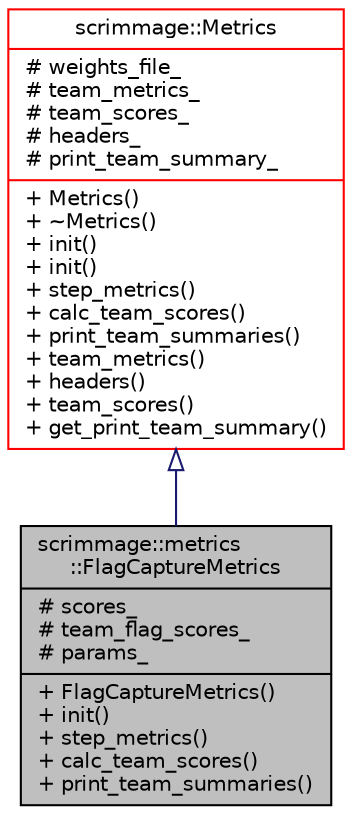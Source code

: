 digraph "scrimmage::metrics::FlagCaptureMetrics"
{
 // LATEX_PDF_SIZE
  edge [fontname="Helvetica",fontsize="10",labelfontname="Helvetica",labelfontsize="10"];
  node [fontname="Helvetica",fontsize="10",shape=record];
  Node1 [label="{scrimmage::metrics\l::FlagCaptureMetrics\n|# scores_\l# team_flag_scores_\l# params_\l|+ FlagCaptureMetrics()\l+ init()\l+ step_metrics()\l+ calc_team_scores()\l+ print_team_summaries()\l}",height=0.2,width=0.4,color="black", fillcolor="grey75", style="filled", fontcolor="black",tooltip=" "];
  Node2 -> Node1 [dir="back",color="midnightblue",fontsize="10",style="solid",arrowtail="onormal",fontname="Helvetica"];
  Node2 [label="{scrimmage::Metrics\n|# weights_file_\l# team_metrics_\l# team_scores_\l# headers_\l# print_team_summary_\l|+ Metrics()\l+ ~Metrics()\l+ init()\l+ init()\l+ step_metrics()\l+ calc_team_scores()\l+ print_team_summaries()\l+ team_metrics()\l+ headers()\l+ team_scores()\l+ get_print_team_summary()\l}",height=0.2,width=0.4,color="red", fillcolor="white", style="filled",URL="$classscrimmage_1_1Metrics.html",tooltip=" "];
}
